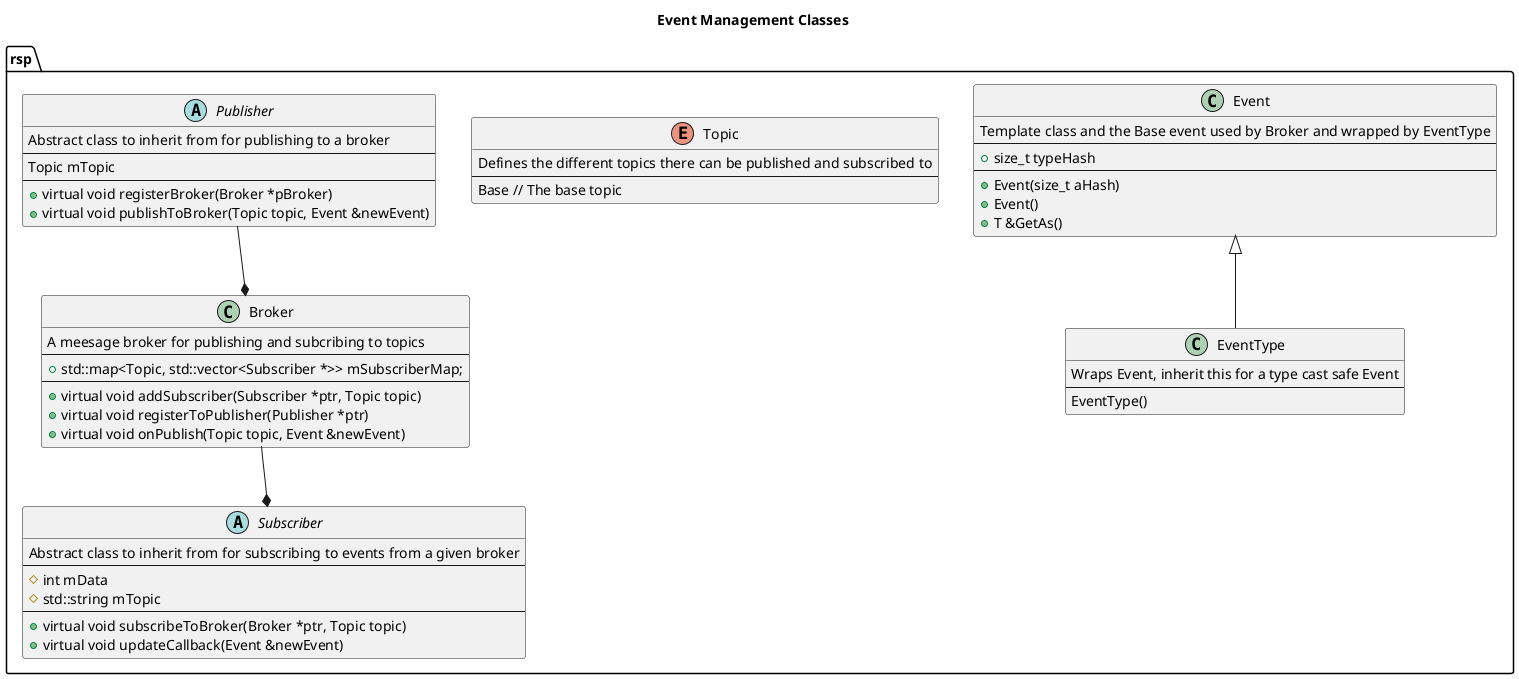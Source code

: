 @startuml

title Event Management Classes

namespace rsp{
    class Event{
        Template class and the Base event used by Broker and wrapped by EventType
        --
        +size_t typeHash
        --
        +Event(size_t aHash)
        +Event()
        +T &GetAs()
    }

    class EventType{
        Wraps Event, inherit this for a type cast safe Event
        --
        EventType()
    }
    EventType -up-|> Event

    enum Topic {
        Defines the different topics there can be published and subscribed to
        --
        Base // The base topic
    }

    abstract class Publisher {
        Abstract class to inherit from for publishing to a broker
        --
        Topic mTopic
        --
        +virtual void registerBroker(Broker *pBroker)
        +virtual void publishToBroker(Topic topic, Event &newEvent)
    }

    abstract class Subscriber {
        Abstract class to inherit from for subscribing to events from a given broker
        --
        #int mData
        #std::string mTopic
        --
        +virtual void subscribeToBroker(Broker *ptr, Topic topic)
        +virtual void updateCallback(Event &newEvent)
    }

    class Broker {
        A meesage broker for publishing and subcribing to topics
        --
        +std::map<Topic, std::vector<Subscriber *>> mSubscriberMap;
        --
        +virtual void addSubscriber(Subscriber *ptr, Topic topic)
        +virtual void registerToPublisher(Publisher *ptr)
        +virtual void onPublish(Topic topic, Event &newEvent)
    }

    Broker --* Subscriber
    Publisher --* Broker
}

@enduml